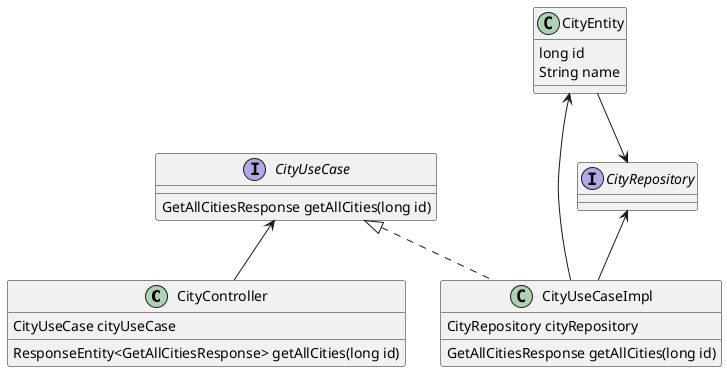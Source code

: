@startuml

'Controller Layer


Class CityController{
    'properties
    CityUseCase cityUseCase

    'Methods
    ResponseEntity<GetAllCitiesResponse> getAllCities(long id)
}

CityUseCase <-- CityController

'Business Layer

'City UseCases
Interface CityUseCase{
    GetAllCitiesResponse getAllCities(long id)
}

Class CityUseCaseImpl{
    'Property
    CityRepository cityRepository

    'Method
    GetAllCitiesResponse getAllCities(long id)
}

CityUseCase <|.. CityUseCaseImpl

CityRepository <-- CityUseCaseImpl

CityEntity <-- CityUseCaseImpl

'Repository
Interface CityRepository

'Entities

Class CityEntity{
    long id
    String name
}

CityEntity --> CityRepository

@enduml